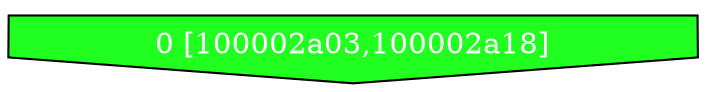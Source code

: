 diGraph hexdump{
	hexdump_0  [style=filled fillcolor="#20FF20" fontcolor="#ffffff" shape=invhouse label="0 [100002a03,100002a18]"]


}
